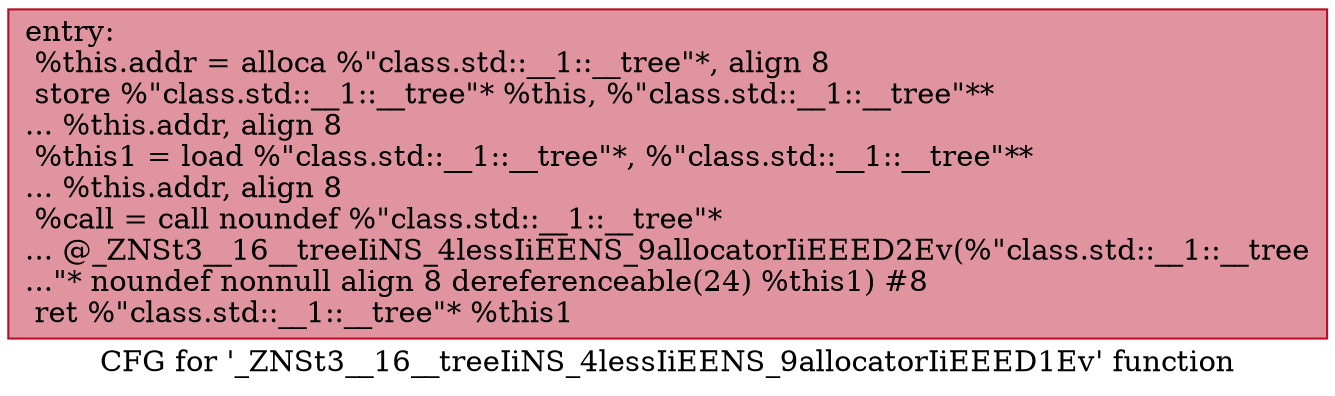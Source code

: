 digraph "CFG for '_ZNSt3__16__treeIiNS_4lessIiEENS_9allocatorIiEEED1Ev' function" {
	label="CFG for '_ZNSt3__16__treeIiNS_4lessIiEENS_9allocatorIiEEED1Ev' function";

	Node0x600002551000 [shape=record,color="#b70d28ff", style=filled, fillcolor="#b70d2870",label="{entry:\l  %this.addr = alloca %\"class.std::__1::__tree\"*, align 8\l  store %\"class.std::__1::__tree\"* %this, %\"class.std::__1::__tree\"**\l... %this.addr, align 8\l  %this1 = load %\"class.std::__1::__tree\"*, %\"class.std::__1::__tree\"**\l... %this.addr, align 8\l  %call = call noundef %\"class.std::__1::__tree\"*\l... @_ZNSt3__16__treeIiNS_4lessIiEENS_9allocatorIiEEED2Ev(%\"class.std::__1::__tree\l...\"* noundef nonnull align 8 dereferenceable(24) %this1) #8\l  ret %\"class.std::__1::__tree\"* %this1\l}"];
}
